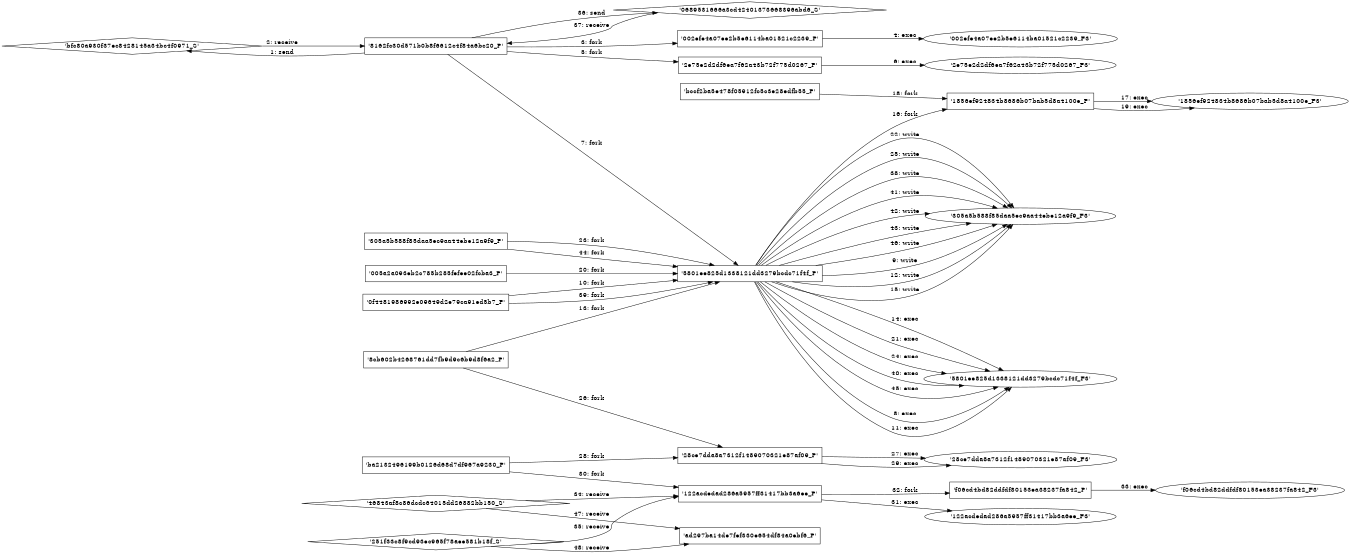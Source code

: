 digraph "D:\Learning\Paper\apt\基于CTI的攻击预警\Dataset\攻击图\ASGfromALLCTI\Defending the power grid against supply chain attacks—Part 2 Securing hardware and software.dot" {
rankdir="LR"
size="9"
fixedsize="false"
splines="true"
nodesep=0.3
ranksep=0
fontsize=10
overlap="scalexy"
engine= "neato"
	"'bfc80a930f37ec8428145a34bc4f0971_S'" [node_type=Socket shape=diamond]
	"'8162fc30d571b0b8f6612c4f84a6bc20_P'" [node_type=Process shape=box]
	"'8162fc30d571b0b8f6612c4f84a6bc20_P'" -> "'bfc80a930f37ec8428145a34bc4f0971_S'" [label="1: send"]
	"'bfc80a930f37ec8428145a34bc4f0971_S'" -> "'8162fc30d571b0b8f6612c4f84a6bc20_P'" [label="2: receive"]
	"'8162fc30d571b0b8f6612c4f84a6bc20_P'" [node_type=Process shape=box]
	"'002efe4a07ee2b5e6114ba01521c2239_P'" [node_type=Process shape=box]
	"'8162fc30d571b0b8f6612c4f84a6bc20_P'" -> "'002efe4a07ee2b5e6114ba01521c2239_P'" [label="3: fork"]
	"'002efe4a07ee2b5e6114ba01521c2239_P'" [node_type=Process shape=box]
	"'002efe4a07ee2b5e6114ba01521c2239_F3'" [node_type=File shape=ellipse]
	"'002efe4a07ee2b5e6114ba01521c2239_P'" -> "'002efe4a07ee2b5e6114ba01521c2239_F3'" [label="4: exec"]
	"'8162fc30d571b0b8f6612c4f84a6bc20_P'" [node_type=Process shape=box]
	"'2e75e2d2df6ea7f62a43b72f775d0267_P'" [node_type=Process shape=box]
	"'8162fc30d571b0b8f6612c4f84a6bc20_P'" -> "'2e75e2d2df6ea7f62a43b72f775d0267_P'" [label="5: fork"]
	"'2e75e2d2df6ea7f62a43b72f775d0267_P'" [node_type=Process shape=box]
	"'2e75e2d2df6ea7f62a43b72f775d0267_F3'" [node_type=File shape=ellipse]
	"'2e75e2d2df6ea7f62a43b72f775d0267_P'" -> "'2e75e2d2df6ea7f62a43b72f775d0267_F3'" [label="6: exec"]
	"'8162fc30d571b0b8f6612c4f84a6bc20_P'" [node_type=Process shape=box]
	"'5801ee825d1338121dd3279bcdc71f4f_P'" [node_type=Process shape=box]
	"'8162fc30d571b0b8f6612c4f84a6bc20_P'" -> "'5801ee825d1338121dd3279bcdc71f4f_P'" [label="7: fork"]
	"'5801ee825d1338121dd3279bcdc71f4f_P'" [node_type=Process shape=box]
	"'5801ee825d1338121dd3279bcdc71f4f_F3'" [node_type=File shape=ellipse]
	"'5801ee825d1338121dd3279bcdc71f4f_P'" -> "'5801ee825d1338121dd3279bcdc71f4f_F3'" [label="8: exec"]
	"'305a5b588f85daa5ec9aa44ebe12a9f9_F3'" [node_type=file shape=ellipse]
	"'5801ee825d1338121dd3279bcdc71f4f_P'" [node_type=Process shape=box]
	"'5801ee825d1338121dd3279bcdc71f4f_P'" -> "'305a5b588f85daa5ec9aa44ebe12a9f9_F3'" [label="9: write"]
	"'0f4481986992e09649d2e79ca91ed5b7_P'" [node_type=Process shape=box]
	"'5801ee825d1338121dd3279bcdc71f4f_P'" [node_type=Process shape=box]
	"'0f4481986992e09649d2e79ca91ed5b7_P'" -> "'5801ee825d1338121dd3279bcdc71f4f_P'" [label="10: fork"]
	"'5801ee825d1338121dd3279bcdc71f4f_P'" [node_type=Process shape=box]
	"'5801ee825d1338121dd3279bcdc71f4f_F3'" [node_type=File shape=ellipse]
	"'5801ee825d1338121dd3279bcdc71f4f_P'" -> "'5801ee825d1338121dd3279bcdc71f4f_F3'" [label="11: exec"]
	"'305a5b588f85daa5ec9aa44ebe12a9f9_F3'" [node_type=file shape=ellipse]
	"'5801ee825d1338121dd3279bcdc71f4f_P'" [node_type=Process shape=box]
	"'5801ee825d1338121dd3279bcdc71f4f_P'" -> "'305a5b588f85daa5ec9aa44ebe12a9f9_F3'" [label="12: write"]
	"'8cb602b4268761dd7fb9d9c6b9d8f6a2_P'" [node_type=Process shape=box]
	"'5801ee825d1338121dd3279bcdc71f4f_P'" [node_type=Process shape=box]
	"'8cb602b4268761dd7fb9d9c6b9d8f6a2_P'" -> "'5801ee825d1338121dd3279bcdc71f4f_P'" [label="13: fork"]
	"'5801ee825d1338121dd3279bcdc71f4f_P'" [node_type=Process shape=box]
	"'5801ee825d1338121dd3279bcdc71f4f_F3'" [node_type=File shape=ellipse]
	"'5801ee825d1338121dd3279bcdc71f4f_P'" -> "'5801ee825d1338121dd3279bcdc71f4f_F3'" [label="14: exec"]
	"'305a5b588f85daa5ec9aa44ebe12a9f9_F3'" [node_type=file shape=ellipse]
	"'5801ee825d1338121dd3279bcdc71f4f_P'" [node_type=Process shape=box]
	"'5801ee825d1338121dd3279bcdc71f4f_P'" -> "'305a5b588f85daa5ec9aa44ebe12a9f9_F3'" [label="15: write"]
	"'5801ee825d1338121dd3279bcdc71f4f_P'" [node_type=Process shape=box]
	"'1856ef924834b8686b07bab5d8a4100e_P'" [node_type=Process shape=box]
	"'5801ee825d1338121dd3279bcdc71f4f_P'" -> "'1856ef924834b8686b07bab5d8a4100e_P'" [label="16: fork"]
	"'1856ef924834b8686b07bab5d8a4100e_P'" [node_type=Process shape=box]
	"'1856ef924834b8686b07bab5d8a4100e_F3'" [node_type=File shape=ellipse]
	"'1856ef924834b8686b07bab5d8a4100e_P'" -> "'1856ef924834b8686b07bab5d8a4100e_F3'" [label="17: exec"]
	"'bccf2ba5e478f05912fc5c3e28edfb55_P'" [node_type=Process shape=box]
	"'1856ef924834b8686b07bab5d8a4100e_P'" [node_type=Process shape=box]
	"'bccf2ba5e478f05912fc5c3e28edfb55_P'" -> "'1856ef924834b8686b07bab5d8a4100e_P'" [label="18: fork"]
	"'1856ef924834b8686b07bab5d8a4100e_P'" [node_type=Process shape=box]
	"'1856ef924834b8686b07bab5d8a4100e_F3'" [node_type=File shape=ellipse]
	"'1856ef924834b8686b07bab5d8a4100e_P'" -> "'1856ef924834b8686b07bab5d8a4100e_F3'" [label="19: exec"]
	"'005a2a093eb2c785b285fefee02fcba3_P'" [node_type=Process shape=box]
	"'5801ee825d1338121dd3279bcdc71f4f_P'" [node_type=Process shape=box]
	"'005a2a093eb2c785b285fefee02fcba3_P'" -> "'5801ee825d1338121dd3279bcdc71f4f_P'" [label="20: fork"]
	"'5801ee825d1338121dd3279bcdc71f4f_P'" [node_type=Process shape=box]
	"'5801ee825d1338121dd3279bcdc71f4f_F3'" [node_type=File shape=ellipse]
	"'5801ee825d1338121dd3279bcdc71f4f_P'" -> "'5801ee825d1338121dd3279bcdc71f4f_F3'" [label="21: exec"]
	"'305a5b588f85daa5ec9aa44ebe12a9f9_F3'" [node_type=file shape=ellipse]
	"'5801ee825d1338121dd3279bcdc71f4f_P'" [node_type=Process shape=box]
	"'5801ee825d1338121dd3279bcdc71f4f_P'" -> "'305a5b588f85daa5ec9aa44ebe12a9f9_F3'" [label="22: write"]
	"'305a5b588f85daa5ec9aa44ebe12a9f9_P'" [node_type=Process shape=box]
	"'5801ee825d1338121dd3279bcdc71f4f_P'" [node_type=Process shape=box]
	"'305a5b588f85daa5ec9aa44ebe12a9f9_P'" -> "'5801ee825d1338121dd3279bcdc71f4f_P'" [label="23: fork"]
	"'5801ee825d1338121dd3279bcdc71f4f_P'" [node_type=Process shape=box]
	"'5801ee825d1338121dd3279bcdc71f4f_F3'" [node_type=File shape=ellipse]
	"'5801ee825d1338121dd3279bcdc71f4f_P'" -> "'5801ee825d1338121dd3279bcdc71f4f_F3'" [label="24: exec"]
	"'305a5b588f85daa5ec9aa44ebe12a9f9_F3'" [node_type=file shape=ellipse]
	"'5801ee825d1338121dd3279bcdc71f4f_P'" [node_type=Process shape=box]
	"'5801ee825d1338121dd3279bcdc71f4f_P'" -> "'305a5b588f85daa5ec9aa44ebe12a9f9_F3'" [label="25: write"]
	"'8cb602b4268761dd7fb9d9c6b9d8f6a2_P'" [node_type=Process shape=box]
	"'28ce7dda8a7312f1489070321e87af09_P'" [node_type=Process shape=box]
	"'8cb602b4268761dd7fb9d9c6b9d8f6a2_P'" -> "'28ce7dda8a7312f1489070321e87af09_P'" [label="26: fork"]
	"'28ce7dda8a7312f1489070321e87af09_P'" [node_type=Process shape=box]
	"'28ce7dda8a7312f1489070321e87af09_F3'" [node_type=File shape=ellipse]
	"'28ce7dda8a7312f1489070321e87af09_P'" -> "'28ce7dda8a7312f1489070321e87af09_F3'" [label="27: exec"]
	"'ba2132496199b0126d68d7df967a9230_P'" [node_type=Process shape=box]
	"'28ce7dda8a7312f1489070321e87af09_P'" [node_type=Process shape=box]
	"'ba2132496199b0126d68d7df967a9230_P'" -> "'28ce7dda8a7312f1489070321e87af09_P'" [label="28: fork"]
	"'28ce7dda8a7312f1489070321e87af09_P'" [node_type=Process shape=box]
	"'28ce7dda8a7312f1489070321e87af09_F3'" [node_type=File shape=ellipse]
	"'28ce7dda8a7312f1489070321e87af09_P'" -> "'28ce7dda8a7312f1489070321e87af09_F3'" [label="29: exec"]
	"'ba2132496199b0126d68d7df967a9230_P'" [node_type=Process shape=box]
	"'122acdedad286a5957ff31417bb3a6ee_P'" [node_type=Process shape=box]
	"'ba2132496199b0126d68d7df967a9230_P'" -> "'122acdedad286a5957ff31417bb3a6ee_P'" [label="30: fork"]
	"'122acdedad286a5957ff31417bb3a6ee_P'" [node_type=Process shape=box]
	"'122acdedad286a5957ff31417bb3a6ee_F3'" [node_type=File shape=ellipse]
	"'122acdedad286a5957ff31417bb3a6ee_P'" -> "'122acdedad286a5957ff31417bb3a6ee_F3'" [label="31: exec"]
	"'122acdedad286a5957ff31417bb3a6ee_P'" [node_type=Process shape=box]
	"'f06cd4bd82ddfdf80153ea38237fa842_P'" [node_type=Process shape=box]
	"'122acdedad286a5957ff31417bb3a6ee_P'" -> "'f06cd4bd82ddfdf80153ea38237fa842_P'" [label="32: fork"]
	"'f06cd4bd82ddfdf80153ea38237fa842_P'" [node_type=Process shape=box]
	"'f06cd4bd82ddfdf80153ea38237fa842_F3'" [node_type=File shape=ellipse]
	"'f06cd4bd82ddfdf80153ea38237fa842_P'" -> "'f06cd4bd82ddfdf80153ea38237fa842_F3'" [label="33: exec"]
	"'122acdedad286a5957ff31417bb3a6ee_P'" [node_type=Process shape=box]
	"'46843af8c86dcdc64015dd26882bb150_S'" [node_type=Socket shape=diamond]
	"'46843af8c86dcdc64015dd26882bb150_S'" -> "'122acdedad286a5957ff31417bb3a6ee_P'" [label="34: receive"]
	"'122acdedad286a5957ff31417bb3a6ee_P'" [node_type=Process shape=box]
	"'251f33c8f9cd93ec965f78aee581b18f_S'" [node_type=Socket shape=diamond]
	"'251f33c8f9cd93ec965f78aee581b18f_S'" -> "'122acdedad286a5957ff31417bb3a6ee_P'" [label="35: receive"]
	"'0689531666a3cd42401373668396abd6_S'" [node_type=Socket shape=diamond]
	"'8162fc30d571b0b8f6612c4f84a6bc20_P'" [node_type=Process shape=box]
	"'8162fc30d571b0b8f6612c4f84a6bc20_P'" -> "'0689531666a3cd42401373668396abd6_S'" [label="36: send"]
	"'0689531666a3cd42401373668396abd6_S'" -> "'8162fc30d571b0b8f6612c4f84a6bc20_P'" [label="37: receive"]
	"'305a5b588f85daa5ec9aa44ebe12a9f9_F3'" [node_type=file shape=ellipse]
	"'5801ee825d1338121dd3279bcdc71f4f_P'" [node_type=Process shape=box]
	"'5801ee825d1338121dd3279bcdc71f4f_P'" -> "'305a5b588f85daa5ec9aa44ebe12a9f9_F3'" [label="38: write"]
	"'0f4481986992e09649d2e79ca91ed5b7_P'" [node_type=Process shape=box]
	"'5801ee825d1338121dd3279bcdc71f4f_P'" [node_type=Process shape=box]
	"'0f4481986992e09649d2e79ca91ed5b7_P'" -> "'5801ee825d1338121dd3279bcdc71f4f_P'" [label="39: fork"]
	"'5801ee825d1338121dd3279bcdc71f4f_P'" [node_type=Process shape=box]
	"'5801ee825d1338121dd3279bcdc71f4f_F3'" [node_type=File shape=ellipse]
	"'5801ee825d1338121dd3279bcdc71f4f_P'" -> "'5801ee825d1338121dd3279bcdc71f4f_F3'" [label="40: exec"]
	"'305a5b588f85daa5ec9aa44ebe12a9f9_F3'" [node_type=file shape=ellipse]
	"'5801ee825d1338121dd3279bcdc71f4f_P'" [node_type=Process shape=box]
	"'5801ee825d1338121dd3279bcdc71f4f_P'" -> "'305a5b588f85daa5ec9aa44ebe12a9f9_F3'" [label="41: write"]
	"'305a5b588f85daa5ec9aa44ebe12a9f9_F3'" [node_type=file shape=ellipse]
	"'5801ee825d1338121dd3279bcdc71f4f_P'" [node_type=Process shape=box]
	"'5801ee825d1338121dd3279bcdc71f4f_P'" -> "'305a5b588f85daa5ec9aa44ebe12a9f9_F3'" [label="42: write"]
	"'305a5b588f85daa5ec9aa44ebe12a9f9_F3'" [node_type=file shape=ellipse]
	"'5801ee825d1338121dd3279bcdc71f4f_P'" [node_type=Process shape=box]
	"'5801ee825d1338121dd3279bcdc71f4f_P'" -> "'305a5b588f85daa5ec9aa44ebe12a9f9_F3'" [label="43: write"]
	"'305a5b588f85daa5ec9aa44ebe12a9f9_P'" [node_type=Process shape=box]
	"'5801ee825d1338121dd3279bcdc71f4f_P'" [node_type=Process shape=box]
	"'305a5b588f85daa5ec9aa44ebe12a9f9_P'" -> "'5801ee825d1338121dd3279bcdc71f4f_P'" [label="44: fork"]
	"'5801ee825d1338121dd3279bcdc71f4f_P'" [node_type=Process shape=box]
	"'5801ee825d1338121dd3279bcdc71f4f_F3'" [node_type=File shape=ellipse]
	"'5801ee825d1338121dd3279bcdc71f4f_P'" -> "'5801ee825d1338121dd3279bcdc71f4f_F3'" [label="45: exec"]
	"'305a5b588f85daa5ec9aa44ebe12a9f9_F3'" [node_type=file shape=ellipse]
	"'5801ee825d1338121dd3279bcdc71f4f_P'" [node_type=Process shape=box]
	"'5801ee825d1338121dd3279bcdc71f4f_P'" -> "'305a5b588f85daa5ec9aa44ebe12a9f9_F3'" [label="46: write"]
	"'ad297ba14de7fef330e654df84a0ebf6_P'" [node_type=Process shape=box]
	"'46843af8c86dcdc64015dd26882bb150_S'" [node_type=Socket shape=diamond]
	"'46843af8c86dcdc64015dd26882bb150_S'" -> "'ad297ba14de7fef330e654df84a0ebf6_P'" [label="47: receive"]
	"'ad297ba14de7fef330e654df84a0ebf6_P'" [node_type=Process shape=box]
	"'251f33c8f9cd93ec965f78aee581b18f_S'" [node_type=Socket shape=diamond]
	"'251f33c8f9cd93ec965f78aee581b18f_S'" -> "'ad297ba14de7fef330e654df84a0ebf6_P'" [label="48: receive"]
}
